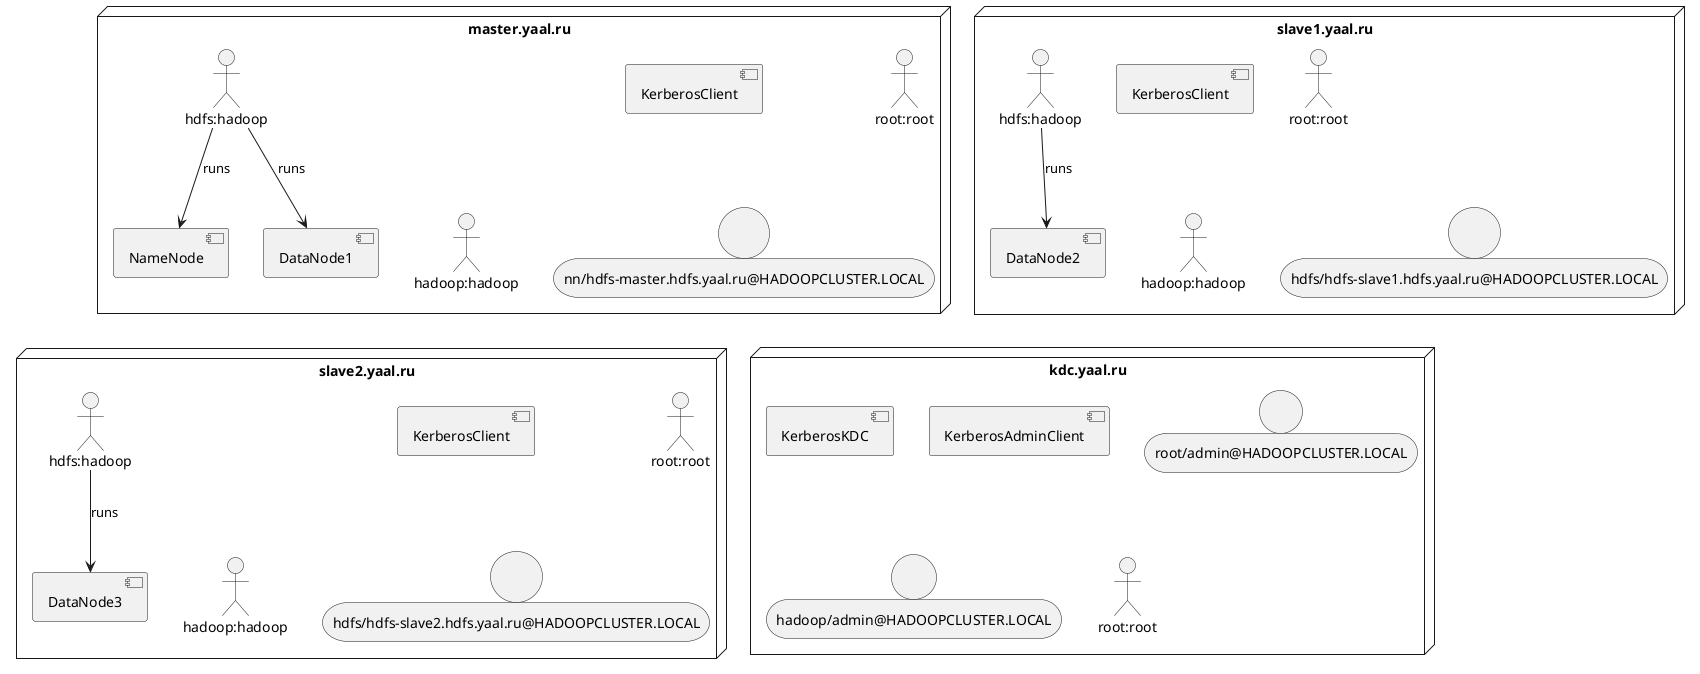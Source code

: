 @startuml
'https://plantuml.com/deployment-diagram


node "master.yaal.ru" {
    component NameNode
    component DataNode1
    component KerberosClient as KerberosClientM
    actor "root:root" as RootM
    actor "hadoop:hadoop" as HadoopM
    actor "hdfs:hadoop" as HdfsM
    person "nn/hdfs-master.hdfs.yaal.ru@HADOOPCLUSTER.LOCAL"
    HdfsM --> NameNode: runs
    HdfsM --> DataNode1: runs
}
node "slave1.yaal.ru" {
    component DataNode2
    component KerberosClient as KerberosClientS1
    actor "root:root" as RootS1
    actor "hadoop:hadoop" as HadoopS1
    actor "hdfs:hadoop" as HdfsS1
    person "hdfs/hdfs-slave1.hdfs.yaal.ru@HADOOPCLUSTER.LOCAL"
    HdfsS1 --> DataNode2: runs
}
node "slave2.yaal.ru" {
    component DataNode3
    component KerberosClient as KerberosClientS2
    actor "root:root" as RootS2
    actor "hadoop:hadoop" as HadoopS2
    actor "hdfs:hadoop" as HdfsS2
    person "hdfs/hdfs-slave2.hdfs.yaal.ru@HADOOPCLUSTER.LOCAL"
    HdfsS2 --> DataNode3: runs
}
node "kdc.yaal.ru" {
    component KerberosKDC
    component KerberosAdminClient
    person "root/admin@HADOOPCLUSTER.LOCAL"
    person "hadoop/admin@HADOOPCLUSTER.LOCAL"
    actor "root:root" as RootKdc
}

@enduml